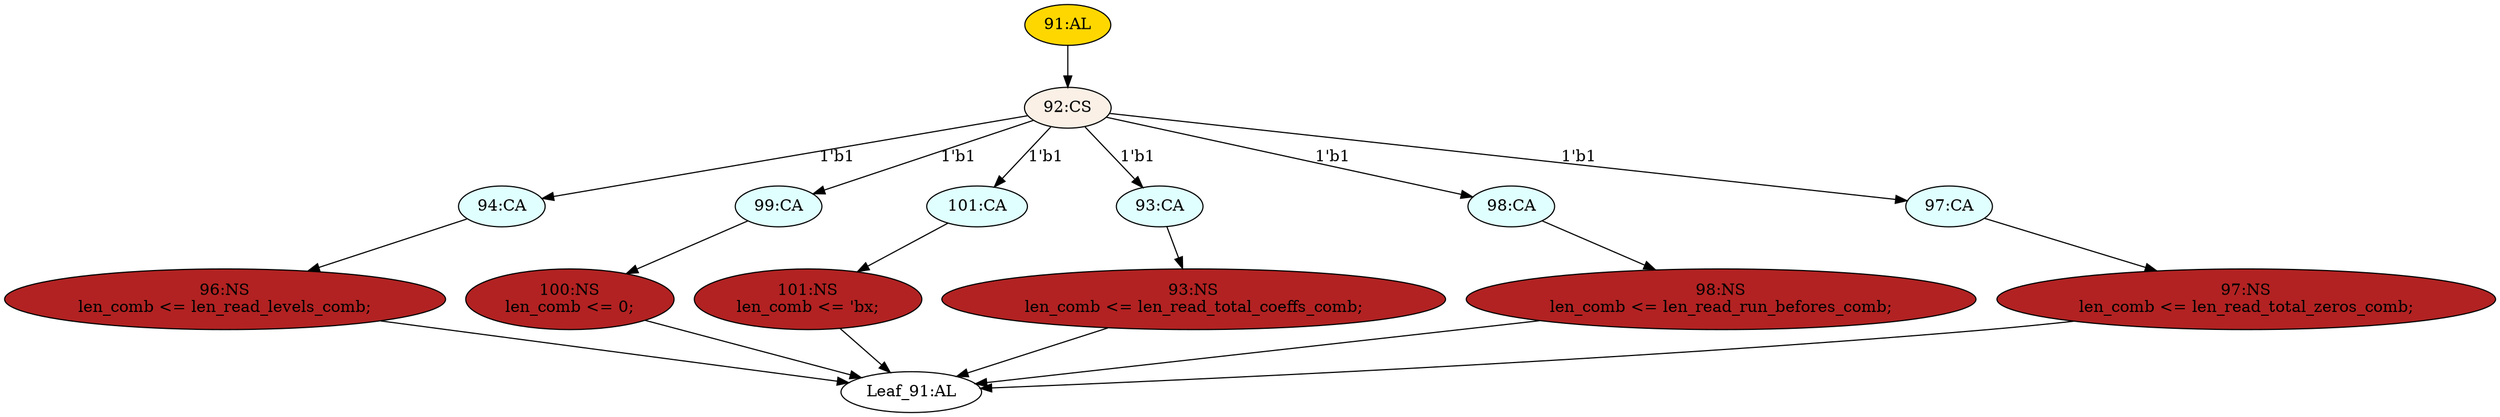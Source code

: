 strict digraph "" {
	node [label="\N"];
	"100:NS"	 [ast="<pyverilog.vparser.ast.NonblockingSubstitution object at 0x7fbf01e55190>",
		fillcolor=firebrick,
		label="100:NS
len_comb <= 0;",
		statements="[<pyverilog.vparser.ast.NonblockingSubstitution object at 0x7fbf01e55190>]",
		style=filled,
		typ=NonblockingSubstitution];
	"Leaf_91:AL"	 [def_var="['len_comb']",
		label="Leaf_91:AL"];
	"100:NS" -> "Leaf_91:AL"	 [cond="[]",
		lineno=None];
	"98:NS"	 [ast="<pyverilog.vparser.ast.NonblockingSubstitution object at 0x7fbf01e55410>",
		fillcolor=firebrick,
		label="98:NS
len_comb <= len_read_run_befores_comb;",
		statements="[<pyverilog.vparser.ast.NonblockingSubstitution object at 0x7fbf01e55410>]",
		style=filled,
		typ=NonblockingSubstitution];
	"98:NS" -> "Leaf_91:AL"	 [cond="[]",
		lineno=None];
	"92:CS"	 [ast="<pyverilog.vparser.ast.CaseStatement object at 0x7fbf01e55590>",
		fillcolor=linen,
		label="92:CS",
		statements="[]",
		style=filled,
		typ=CaseStatement];
	"94:CA"	 [ast="<pyverilog.vparser.ast.Case object at 0x7fbf01e558d0>",
		fillcolor=lightcyan,
		label="94:CA",
		statements="[]",
		style=filled,
		typ=Case];
	"92:CS" -> "94:CA"	 [cond="[]",
		label="1'b1",
		lineno=92];
	"99:CA"	 [ast="<pyverilog.vparser.ast.Case object at 0x7fbf01b9e0d0>",
		fillcolor=lightcyan,
		label="99:CA",
		statements="[]",
		style=filled,
		typ=Case];
	"92:CS" -> "99:CA"	 [cond="[]",
		label="1'b1",
		lineno=92];
	"101:CA"	 [ast="<pyverilog.vparser.ast.Case object at 0x7fbf01b9e290>",
		fillcolor=lightcyan,
		label="101:CA",
		statements="[]",
		style=filled,
		typ=Case];
	"92:CS" -> "101:CA"	 [cond="[]",
		label="1'b1",
		lineno=92];
	"93:CA"	 [ast="<pyverilog.vparser.ast.Case object at 0x7fbf01e55650>",
		fillcolor=lightcyan,
		label="93:CA",
		statements="[]",
		style=filled,
		typ=Case];
	"92:CS" -> "93:CA"	 [cond="[]",
		label="1'b1",
		lineno=92];
	"98:CA"	 [ast="<pyverilog.vparser.ast.Case object at 0x7fbf01e55f50>",
		fillcolor=lightcyan,
		label="98:CA",
		statements="[]",
		style=filled,
		typ=Case];
	"92:CS" -> "98:CA"	 [cond="[]",
		label="1'b1",
		lineno=92];
	"97:CA"	 [ast="<pyverilog.vparser.ast.Case object at 0x7fbf01e55cd0>",
		fillcolor=lightcyan,
		label="97:CA",
		statements="[]",
		style=filled,
		typ=Case];
	"92:CS" -> "97:CA"	 [cond="[]",
		label="1'b1",
		lineno=92];
	"96:NS"	 [ast="<pyverilog.vparser.ast.NonblockingSubstitution object at 0x7fbf01e55b50>",
		fillcolor=firebrick,
		label="96:NS
len_comb <= len_read_levels_comb;",
		statements="[<pyverilog.vparser.ast.NonblockingSubstitution object at 0x7fbf01e55b50>]",
		style=filled,
		typ=NonblockingSubstitution];
	"94:CA" -> "96:NS"	 [cond="[]",
		lineno=None];
	"96:NS" -> "Leaf_91:AL"	 [cond="[]",
		lineno=None];
	"101:NS"	 [ast="<pyverilog.vparser.ast.NonblockingSubstitution object at 0x7fbf01b9e2d0>",
		fillcolor=firebrick,
		label="101:NS
len_comb <= 'bx;",
		statements="[<pyverilog.vparser.ast.NonblockingSubstitution object at 0x7fbf01b9e2d0>]",
		style=filled,
		typ=NonblockingSubstitution];
	"101:NS" -> "Leaf_91:AL"	 [cond="[]",
		lineno=None];
	"99:CA" -> "100:NS"	 [cond="[]",
		lineno=None];
	"91:AL"	 [ast="<pyverilog.vparser.ast.Always object at 0x7fbf01b9e450>",
		clk_sens=False,
		fillcolor=gold,
		label="91:AL",
		sens="['len_read_total_zeros_comb', 'len_read_run_befores_comb', 'len_read_total_coeffs_comb', 'len_read_levels_comb']",
		statements="[]",
		style=filled,
		typ=Always,
		use_var="['len_read_total_zeros_comb', 'len_read_run_befores_comb', 'len_read_total_coeffs_comb', 'len_read_levels_comb']"];
	"91:AL" -> "92:CS"	 [cond="[]",
		lineno=None];
	"101:CA" -> "101:NS"	 [cond="[]",
		lineno=None];
	"97:NS"	 [ast="<pyverilog.vparser.ast.NonblockingSubstitution object at 0x7fbf01e55dd0>",
		fillcolor=firebrick,
		label="97:NS
len_comb <= len_read_total_zeros_comb;",
		statements="[<pyverilog.vparser.ast.NonblockingSubstitution object at 0x7fbf01e55dd0>]",
		style=filled,
		typ=NonblockingSubstitution];
	"97:NS" -> "Leaf_91:AL"	 [cond="[]",
		lineno=None];
	"93:NS"	 [ast="<pyverilog.vparser.ast.NonblockingSubstitution object at 0x7fbf01e55750>",
		fillcolor=firebrick,
		label="93:NS
len_comb <= len_read_total_coeffs_comb;",
		statements="[<pyverilog.vparser.ast.NonblockingSubstitution object at 0x7fbf01e55750>]",
		style=filled,
		typ=NonblockingSubstitution];
	"93:CA" -> "93:NS"	 [cond="[]",
		lineno=None];
	"98:CA" -> "98:NS"	 [cond="[]",
		lineno=None];
	"93:NS" -> "Leaf_91:AL"	 [cond="[]",
		lineno=None];
	"97:CA" -> "97:NS"	 [cond="[]",
		lineno=None];
}
